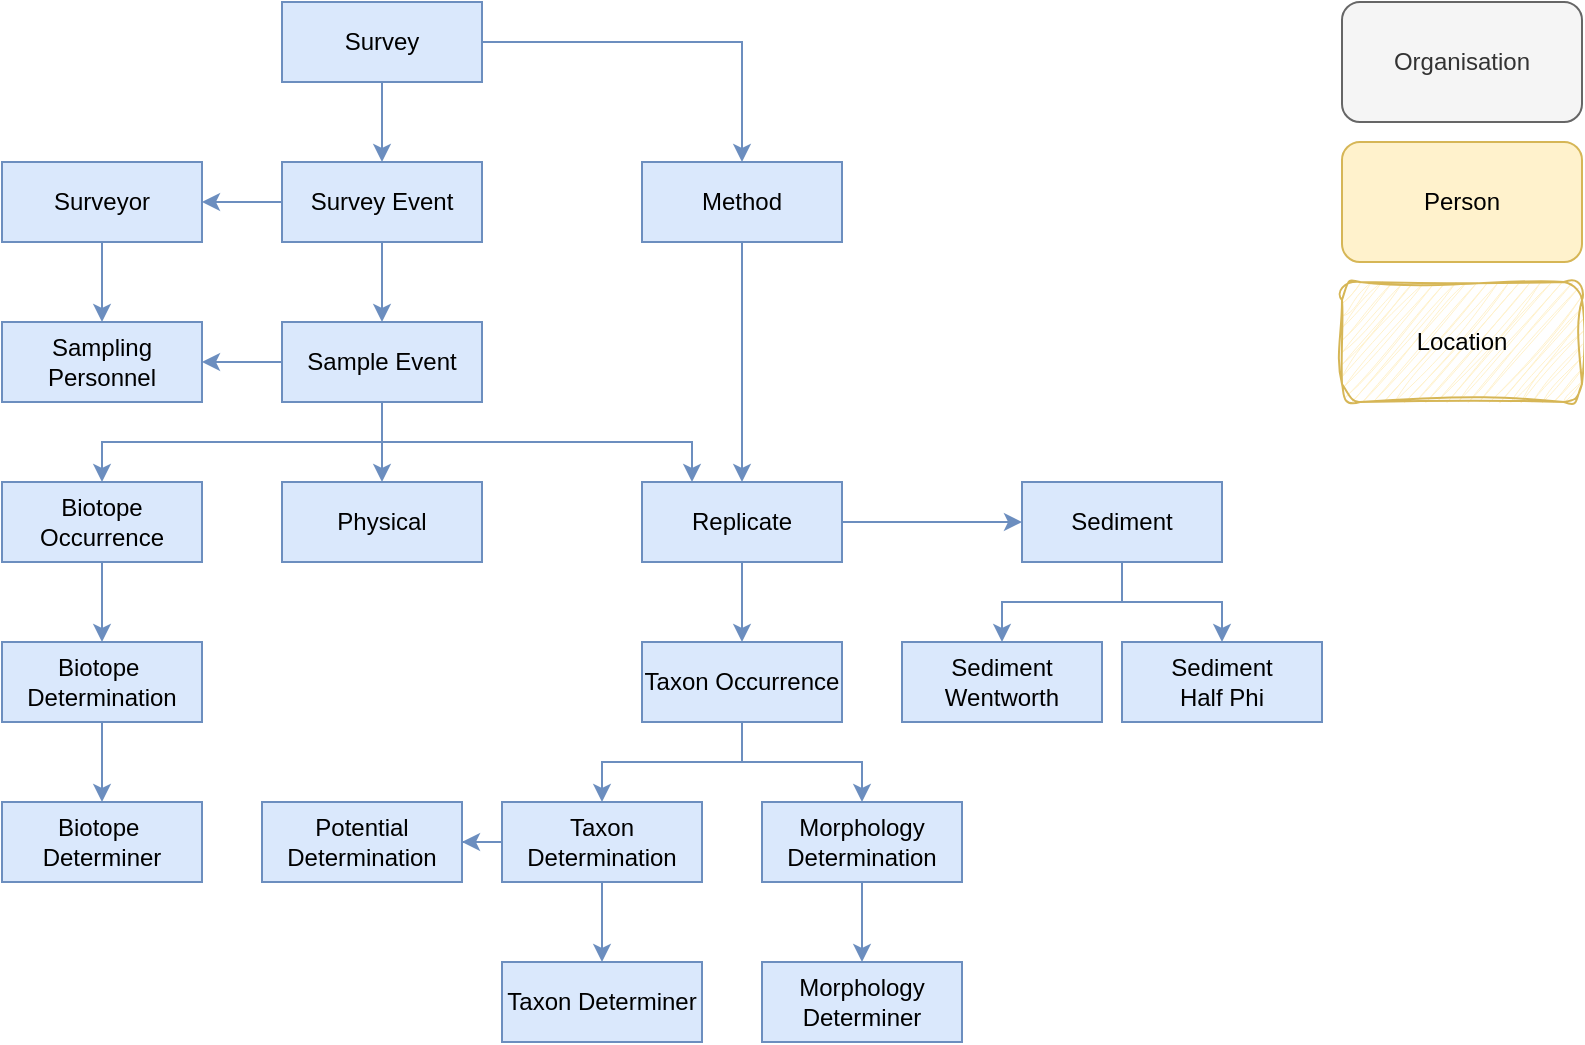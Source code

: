 <mxfile scale="1" border="0" version="26.2.3">
  <diagram id="R2lEEEUBdFMjLlhIrx00" name="Page-1">
    <mxGraphModel dx="2068" dy="1103" grid="1" gridSize="10" guides="1" tooltips="1" connect="1" arrows="1" fold="1" page="1" pageScale="1" pageWidth="850" pageHeight="800" math="0" shadow="0" extFonts="Permanent Marker^https://fonts.googleapis.com/css?family=Permanent+Marker">
      <root>
        <mxCell id="0" />
        <mxCell id="1" parent="0" />
        <UserObject label="Survey" tags="SurveyEvent Surveyor SamplingPersonnel Method SampleEvent Physical BiotopeDetermination BiotopeDeterminer Replicate Sediment SedimentWentworth SedimentHalfPhi TaxonOccurrence MorphologyDetermination MorphologyDeterminer TaxonDetermination TaxonDeterminer PotentialDetermination BiotopeOccurrence" link="data:action/json,{   &quot;title&quot;: &quot;Show SurveyEvent&quot;,   &quot;actions&quot;: [     {       &quot;tags&quot;: {         &quot;hidden&quot;: []       }     }   ] }" id="y6IDrpHAA0HTD7ALYUDz-1">
          <mxCell style="whiteSpace=wrap;html=1;align=center;fillColor=#dae8fc;strokeColor=#6c8ebf;" parent="1" vertex="1">
            <mxGeometry x="160" y="30" width="100" height="40" as="geometry" />
          </mxCell>
        </UserObject>
        <UserObject label="" tags="Method MorphologyDetermination MorphologyDeterminer Replicate PotentialDetermination Sediment SedimentWentworth SedimentHalfPhi TaxonDetermination TaxonDeterminer TaxonOccurrence" id="y6IDrpHAA0HTD7ALYUDz-22">
          <mxCell style="edgeStyle=orthogonalEdgeStyle;rounded=0;orthogonalLoop=1;jettySize=auto;html=1;fillColor=#dae8fc;strokeColor=#6c8ebf;exitX=1;exitY=0.5;exitDx=0;exitDy=0;" parent="1" source="y6IDrpHAA0HTD7ALYUDz-1" target="y6IDrpHAA0HTD7ALYUDz-11" edge="1">
            <mxGeometry relative="1" as="geometry" />
          </mxCell>
        </UserObject>
        <UserObject label="" tags="Surveyor SamplingPersonnel" id="y6IDrpHAA0HTD7ALYUDz-24">
          <mxCell style="edgeStyle=orthogonalEdgeStyle;rounded=0;orthogonalLoop=1;jettySize=auto;html=1;exitX=0;exitY=0.5;exitDx=0;exitDy=0;fillColor=#dae8fc;strokeColor=#6c8ebf;" parent="1" source="y6IDrpHAA0HTD7ALYUDz-2" target="y6IDrpHAA0HTD7ALYUDz-12" edge="1">
            <mxGeometry relative="1" as="geometry" />
          </mxCell>
        </UserObject>
        <UserObject label="" tags="SampleEvent Replicate Sediment SedimentHalfPhi SedimentWentworth SamplingPersonnel TaxonDetermination TaxonDeterminer TaxonOccurrence PotentialDetermination Physical MorphologyDeterminer MorphologyDetermination BiotopeDeterminer BiotopeDetermination BiotopeOccurrence" id="y6IDrpHAA0HTD7ALYUDz-27">
          <mxCell style="edgeStyle=orthogonalEdgeStyle;rounded=0;orthogonalLoop=1;jettySize=auto;html=1;exitX=0.5;exitY=1;exitDx=0;exitDy=0;entryX=0.5;entryY=0;entryDx=0;entryDy=0;fillColor=#dae8fc;strokeColor=#6c8ebf;" parent="1" source="y6IDrpHAA0HTD7ALYUDz-2" edge="1">
            <mxGeometry relative="1" as="geometry">
              <mxPoint x="210" y="190" as="targetPoint" />
            </mxGeometry>
          </mxCell>
        </UserObject>
        <UserObject label="" tags="SamplingPersonnel" id="y6IDrpHAA0HTD7ALYUDz-26">
          <mxCell style="edgeStyle=orthogonalEdgeStyle;rounded=0;orthogonalLoop=1;jettySize=auto;html=1;exitX=0;exitY=0.5;exitDx=0;exitDy=0;fillColor=#dae8fc;strokeColor=#6c8ebf;" parent="1" source="y6IDrpHAA0HTD7ALYUDz-3" target="y6IDrpHAA0HTD7ALYUDz-13" edge="1">
            <mxGeometry relative="1" as="geometry" />
          </mxCell>
        </UserObject>
        <UserObject label="" tags="Physical" id="y6IDrpHAA0HTD7ALYUDz-28">
          <mxCell style="edgeStyle=orthogonalEdgeStyle;rounded=0;orthogonalLoop=1;jettySize=auto;html=1;exitX=0.5;exitY=1;exitDx=0;exitDy=0;entryX=0.5;entryY=0;entryDx=0;entryDy=0;fillColor=#dae8fc;strokeColor=#6c8ebf;" parent="1" source="y6IDrpHAA0HTD7ALYUDz-3" target="y6IDrpHAA0HTD7ALYUDz-14" edge="1">
            <mxGeometry relative="1" as="geometry" />
          </mxCell>
        </UserObject>
        <UserObject label="" tags="BiotopeDeterminer BiotopeDetermination BiotopeOccurrence" id="y6IDrpHAA0HTD7ALYUDz-29">
          <mxCell style="edgeStyle=orthogonalEdgeStyle;rounded=0;orthogonalLoop=1;jettySize=auto;html=1;exitX=0.5;exitY=1;exitDx=0;exitDy=0;fillColor=#dae8fc;strokeColor=#6c8ebf;" parent="1" source="y6IDrpHAA0HTD7ALYUDz-3" target="y6IDrpHAA0HTD7ALYUDz-15" edge="1">
            <mxGeometry relative="1" as="geometry" />
          </mxCell>
        </UserObject>
        <UserObject label="" tags="MorphologyDetermination MorphologyDeterminer PotentialDetermination Replicate Sediment SedimentHalfPhi SedimentWentworth TaxonDetermination TaxonDeterminer TaxonOccurrence" id="y6IDrpHAA0HTD7ALYUDz-30">
          <mxCell style="edgeStyle=orthogonalEdgeStyle;rounded=0;orthogonalLoop=1;jettySize=auto;html=1;exitX=0.5;exitY=1;exitDx=0;exitDy=0;fillColor=#dae8fc;strokeColor=#6c8ebf;entryX=0.25;entryY=0;entryDx=0;entryDy=0;" parent="1" source="y6IDrpHAA0HTD7ALYUDz-3" target="y6IDrpHAA0HTD7ALYUDz-4" edge="1">
            <mxGeometry relative="1" as="geometry" />
          </mxCell>
        </UserObject>
        <UserObject label="Sample Event" tags="BiotopeDetermination BiotopeDeterminer Physical Replicate TaxonDetermination TaxonDeterminer TaxonOccurrence MorphologyDetermination MorphologyDeterminer PotentialDetermination SamplingPersonnel Sediment SedimentHalfPhi SedimentWentworth SampleEvent BiotopeOccurrence" link="data:action/json,{   &quot;title&quot;: &quot;Show SampleEvent&quot;,   &quot;actions&quot;: [     {       &quot;tags&quot;: {         &quot;visible&quot;: [           &quot;SampleEvent&quot;,           &quot;Button&quot;         ]       }     }   ] }" id="y6IDrpHAA0HTD7ALYUDz-3">
          <mxCell style="whiteSpace=wrap;html=1;align=center;fillColor=#dae8fc;strokeColor=#6c8ebf;" parent="1" vertex="1">
            <mxGeometry x="160" y="190" width="100" height="40" as="geometry" />
          </mxCell>
        </UserObject>
        <UserObject label="" tags="Sediment SedimentHalfPhi SedimentWentworth" id="y6IDrpHAA0HTD7ALYUDz-31">
          <mxCell style="edgeStyle=orthogonalEdgeStyle;rounded=0;orthogonalLoop=1;jettySize=auto;html=1;exitX=1;exitY=0.5;exitDx=0;exitDy=0;fillColor=#dae8fc;strokeColor=#6c8ebf;" parent="1" source="y6IDrpHAA0HTD7ALYUDz-4" target="y6IDrpHAA0HTD7ALYUDz-18" edge="1">
            <mxGeometry relative="1" as="geometry" />
          </mxCell>
        </UserObject>
        <UserObject label="" tags="TaxonOccurrence TaxonDeterminer TaxonDetermination MorphologyDetermination MorphologyDeterminer PotentialDetermination" id="y6IDrpHAA0HTD7ALYUDz-32">
          <mxCell style="edgeStyle=orthogonalEdgeStyle;rounded=0;orthogonalLoop=1;jettySize=auto;html=1;exitX=0.5;exitY=1;exitDx=0;exitDy=0;fillColor=#dae8fc;strokeColor=#6c8ebf;" parent="1" source="y6IDrpHAA0HTD7ALYUDz-4" edge="1">
            <mxGeometry relative="1" as="geometry">
              <mxPoint x="390" y="350" as="targetPoint" />
            </mxGeometry>
          </mxCell>
        </UserObject>
        <UserObject label="Replicate" tags="Replicate Sediment SedimentHalfPhi SedimentWentworth TaxonDetermination TaxonDeterminer TaxonOccurrence PotentialDetermination MorphologyDetermination MorphologyDeterminer" link="data:action/json,{   &quot;title&quot;: &quot;Show Replicate&quot;,   &quot;actions&quot;: [     {       &quot;tags&quot;: {         &quot;visible&quot;: [           &quot;Replicate&quot;,           &quot;Button&quot;         ]       }     }   ] }" id="y6IDrpHAA0HTD7ALYUDz-4">
          <mxCell style="whiteSpace=wrap;html=1;align=center;fillColor=#dae8fc;strokeColor=#6c8ebf;" parent="1" vertex="1">
            <mxGeometry x="340" y="270" width="100" height="40" as="geometry" />
          </mxCell>
        </UserObject>
        <UserObject label="" tags="TaxonDetermination TaxonDeterminer PotentialDetermination" id="y6IDrpHAA0HTD7ALYUDz-35">
          <mxCell style="edgeStyle=orthogonalEdgeStyle;rounded=0;orthogonalLoop=1;jettySize=auto;html=1;exitX=0.5;exitY=1;exitDx=0;exitDy=0;fillColor=#dae8fc;strokeColor=#6c8ebf;" parent="1" source="y6IDrpHAA0HTD7ALYUDz-5" target="y6IDrpHAA0HTD7ALYUDz-6" edge="1">
            <mxGeometry relative="1" as="geometry" />
          </mxCell>
        </UserObject>
        <UserObject label="" tags="MorphologyDetermination MorphologyDeterminer" id="y6IDrpHAA0HTD7ALYUDz-36">
          <mxCell style="edgeStyle=orthogonalEdgeStyle;rounded=0;orthogonalLoop=1;jettySize=auto;html=1;exitX=0.5;exitY=1;exitDx=0;exitDy=0;fillColor=#dae8fc;strokeColor=#6c8ebf;" parent="1" source="y6IDrpHAA0HTD7ALYUDz-5" target="y6IDrpHAA0HTD7ALYUDz-7" edge="1">
            <mxGeometry relative="1" as="geometry" />
          </mxCell>
        </UserObject>
        <UserObject label="Taxon Occurrence" tags="MorphologyDetermination MorphologyDeterminer PotentialDetermination TaxonDetermination TaxonDeterminer TaxonOccurrence" link="data:action/json,{   &quot;title&quot;: &quot;Show TaxonOccurrence&quot;,   &quot;actions&quot;: [     {       &quot;tags&quot;: {         &quot;visible&quot;: [           &quot;TaxonOccurrence&quot;,           &quot;Button&quot;         ]       }     }   ] }" id="y6IDrpHAA0HTD7ALYUDz-5">
          <mxCell style="whiteSpace=wrap;html=1;align=center;fillColor=#dae8fc;strokeColor=#6c8ebf;" parent="1" vertex="1">
            <mxGeometry x="340" y="350" width="100" height="40" as="geometry" />
          </mxCell>
        </UserObject>
        <UserObject label="" tags="TaxonDeterminer" id="y6IDrpHAA0HTD7ALYUDz-37">
          <mxCell style="edgeStyle=orthogonalEdgeStyle;rounded=0;orthogonalLoop=1;jettySize=auto;html=1;fillColor=#dae8fc;strokeColor=#6c8ebf;" parent="1" source="y6IDrpHAA0HTD7ALYUDz-6" target="y6IDrpHAA0HTD7ALYUDz-9" edge="1">
            <mxGeometry relative="1" as="geometry" />
          </mxCell>
        </UserObject>
        <UserObject label="" tags="PotentialDetermination" id="y6IDrpHAA0HTD7ALYUDz-39">
          <mxCell style="edgeStyle=orthogonalEdgeStyle;rounded=0;orthogonalLoop=1;jettySize=auto;html=1;exitX=0;exitY=0.5;exitDx=0;exitDy=0;fillColor=#dae8fc;strokeColor=#6c8ebf;" parent="1" source="y6IDrpHAA0HTD7ALYUDz-6" target="y6IDrpHAA0HTD7ALYUDz-10" edge="1">
            <mxGeometry relative="1" as="geometry" />
          </mxCell>
        </UserObject>
        <UserObject label="Taxon Determination" tags="TaxonDetermination TaxonDeterminer PotentialDetermination" link="data:action/json,{   &quot;title&quot;: &quot;Show TaxonDetermination&quot;,   &quot;actions&quot;: [     {       &quot;tags&quot;: {         &quot;visible&quot;: [           &quot;TaxonDetermination&quot;,           &quot;Button&quot;         ]       }     }   ] }" id="y6IDrpHAA0HTD7ALYUDz-6">
          <mxCell style="whiteSpace=wrap;html=1;align=center;fillColor=#dae8fc;strokeColor=#6c8ebf;" parent="1" vertex="1">
            <mxGeometry x="270" y="430" width="100" height="40" as="geometry" />
          </mxCell>
        </UserObject>
        <UserObject label="" tags="MorphologyDeterminer" id="y6IDrpHAA0HTD7ALYUDz-38">
          <mxCell style="edgeStyle=orthogonalEdgeStyle;rounded=0;orthogonalLoop=1;jettySize=auto;html=1;fillColor=#dae8fc;strokeColor=#6c8ebf;" parent="1" source="y6IDrpHAA0HTD7ALYUDz-7" target="y6IDrpHAA0HTD7ALYUDz-8" edge="1">
            <mxGeometry relative="1" as="geometry" />
          </mxCell>
        </UserObject>
        <UserObject label="Morphology Determination" tags="MorphologyDetermination MorphologyDeterminer" link="data:action/json,{   &quot;title&quot;: &quot;Show MorphologyDetermination&quot;,   &quot;actions&quot;: [     {       &quot;tags&quot;: {         &quot;visible&quot;: [           &quot;MorphologyDetermination&quot;,           &quot;Button&quot;         ]       }     }   ] }" id="y6IDrpHAA0HTD7ALYUDz-7">
          <mxCell style="whiteSpace=wrap;html=1;align=center;fillColor=#dae8fc;strokeColor=#6c8ebf;" parent="1" vertex="1">
            <mxGeometry x="400" y="430" width="100" height="40" as="geometry" />
          </mxCell>
        </UserObject>
        <UserObject label="Morphology Determiner" tags="MorphologyDeterminer" link="data:action/json,{   &quot;title&quot;: &quot;Show MorphologyDeterminer&quot;,   &quot;actions&quot;: [     {       &quot;tags&quot;: {         &quot;visible&quot;: [           &quot;MorphologyDeterminer&quot;,           &quot;Button&quot;         ]       }     }   ] }" id="y6IDrpHAA0HTD7ALYUDz-8">
          <mxCell style="whiteSpace=wrap;html=1;align=center;fillColor=#dae8fc;strokeColor=#6c8ebf;" parent="1" vertex="1">
            <mxGeometry x="400" y="510" width="100" height="40" as="geometry" />
          </mxCell>
        </UserObject>
        <UserObject label="Taxon Determiner" tags="TaxonDeterminer" link="data:action/json,{   &quot;title&quot;: &quot;Show TaxonDeterminer&quot;,   &quot;actions&quot;: [     {       &quot;tags&quot;: {         &quot;visible&quot;: [           &quot;TaxonDeterminer&quot;,           &quot;Button&quot;         ]       }     }   ] }" id="y6IDrpHAA0HTD7ALYUDz-9">
          <mxCell style="whiteSpace=wrap;html=1;align=center;fillColor=#dae8fc;strokeColor=#6c8ebf;" parent="1" vertex="1">
            <mxGeometry x="270" y="510" width="100" height="40" as="geometry" />
          </mxCell>
        </UserObject>
        <UserObject label="Potential Determination" tags="PotentialDetermination" link="data:action/json,{   &quot;title&quot;: &quot;Show PotentialDetermination&quot;,   &quot;actions&quot;: [     {       &quot;tags&quot;: {         &quot;visible&quot;: [           &quot;PotentialDetermination&quot;,           &quot;Button&quot;         ]       }     }   ] }" id="y6IDrpHAA0HTD7ALYUDz-10">
          <mxCell style="whiteSpace=wrap;html=1;align=center;fillColor=#dae8fc;strokeColor=#6c8ebf;" parent="1" vertex="1">
            <mxGeometry x="150" y="430" width="100" height="40" as="geometry" />
          </mxCell>
        </UserObject>
        <UserObject label="" tags="Replicate TaxonOccurrence TaxonDeterminer TaxonDetermination SedimentWentworth SedimentHalfPhi Sediment PotentialDetermination MorphologyDetermination MorphologyDeterminer" id="y6IDrpHAA0HTD7ALYUDz-23">
          <mxCell style="edgeStyle=orthogonalEdgeStyle;rounded=0;orthogonalLoop=1;jettySize=auto;html=1;exitX=0.5;exitY=1;exitDx=0;exitDy=0;fillColor=#dae8fc;strokeColor=#6c8ebf;" parent="1" source="y6IDrpHAA0HTD7ALYUDz-11" target="y6IDrpHAA0HTD7ALYUDz-4" edge="1">
            <mxGeometry relative="1" as="geometry" />
          </mxCell>
        </UserObject>
        <UserObject label="Method" tags="Method MorphologyDetermination MorphologyDeterminer PotentialDetermination Replicate Sediment SedimentHalfPhi SedimentWentworth TaxonDetermination TaxonDeterminer TaxonOccurrence" link="data:action/json,{   &quot;title&quot;: &quot;Show Method&quot;,   &quot;actions&quot;: [     {       &quot;tags&quot;: {         &quot;visible&quot;: [           &quot;Method&quot;,           &quot;Button&quot;         ]       }     }   ] }" id="y6IDrpHAA0HTD7ALYUDz-11">
          <mxCell style="whiteSpace=wrap;html=1;align=center;fillColor=#dae8fc;strokeColor=#6c8ebf;" parent="1" vertex="1">
            <mxGeometry x="340" y="110" width="100" height="40" as="geometry" />
          </mxCell>
        </UserObject>
        <UserObject label="" tags="SamplingPersonnel" id="y6IDrpHAA0HTD7ALYUDz-25">
          <mxCell style="edgeStyle=orthogonalEdgeStyle;rounded=0;orthogonalLoop=1;jettySize=auto;html=1;exitX=0.5;exitY=1;exitDx=0;exitDy=0;fillColor=#dae8fc;strokeColor=#6c8ebf;" parent="1" source="y6IDrpHAA0HTD7ALYUDz-12" edge="1">
            <mxGeometry relative="1" as="geometry">
              <mxPoint x="70" y="190" as="targetPoint" />
            </mxGeometry>
          </mxCell>
        </UserObject>
        <UserObject label="Surveyor" tags="SamplingPersonnel Surveyor" link="data:action/json,{   &quot;title&quot;: &quot;Show Surveyor&quot;,   &quot;actions&quot;: [     {       &quot;tags&quot;: {         &quot;visible&quot;: [           &quot;Surveyor&quot;,           &quot;Button&quot;         ]       }     }   ] }" id="y6IDrpHAA0HTD7ALYUDz-12">
          <mxCell style="whiteSpace=wrap;html=1;align=center;fillColor=#dae8fc;strokeColor=#6c8ebf;" parent="1" vertex="1">
            <mxGeometry x="20" y="110" width="100" height="40" as="geometry" />
          </mxCell>
        </UserObject>
        <UserObject label="Sampling Personnel" tags="SamplingPersonnel" link="data:action/json,{   &quot;title&quot;: &quot;Show SamplingPersonnel&quot;,   &quot;actions&quot;: [     {       &quot;tags&quot;: {         &quot;visible&quot;: [           &quot;SamplingPersonnel&quot;,           &quot;Button&quot;         ]       }     }   ] }" id="y6IDrpHAA0HTD7ALYUDz-13">
          <mxCell style="whiteSpace=wrap;html=1;align=center;fillColor=#dae8fc;strokeColor=#6c8ebf;" parent="1" vertex="1">
            <mxGeometry x="20" y="190" width="100" height="40" as="geometry" />
          </mxCell>
        </UserObject>
        <UserObject label="Physical" tags="Physical" link="data:action/json,{   &quot;title&quot;: &quot;Show Physical&quot;,   &quot;actions&quot;: [     {       &quot;tags&quot;: {         &quot;visible&quot;: [           &quot;Physical&quot;,           &quot;Button&quot;         ]       }     }   ] }" id="y6IDrpHAA0HTD7ALYUDz-14">
          <mxCell style="whiteSpace=wrap;html=1;align=center;fillColor=#dae8fc;strokeColor=#6c8ebf;" parent="1" vertex="1">
            <mxGeometry x="160" y="270" width="100" height="40" as="geometry" />
          </mxCell>
        </UserObject>
        <UserObject label="" tags="BiotopeDetermination BiotopeDeterminer" id="y6IDrpHAA0HTD7ALYUDz-40">
          <mxCell style="edgeStyle=orthogonalEdgeStyle;rounded=0;orthogonalLoop=1;jettySize=auto;html=1;fillColor=#dae8fc;strokeColor=#6c8ebf;" parent="1" source="y6IDrpHAA0HTD7ALYUDz-15" edge="1">
            <mxGeometry relative="1" as="geometry">
              <mxPoint x="70" y="350" as="targetPoint" />
            </mxGeometry>
          </mxCell>
        </UserObject>
        <UserObject label="Biotope Occurrence" tags="BiotopeDetermination BiotopeDeterminer BiotopeOccurrence" link="data:action/json,{   &quot;title&quot;: &quot;Show BiotopeOccurrence&quot;,   &quot;actions&quot;: [     {       &quot;tags&quot;: {         &quot;visible&quot;: [           &quot;BiotopeOccurrence&quot;,           &quot;Button&quot;         ]       }     }   ] }" id="y6IDrpHAA0HTD7ALYUDz-15">
          <mxCell style="whiteSpace=wrap;html=1;align=center;fillColor=#dae8fc;strokeColor=#6c8ebf;" parent="1" vertex="1">
            <mxGeometry x="20" y="270" width="100" height="40" as="geometry" />
          </mxCell>
        </UserObject>
        <UserObject label="" tags="BiotopeDeterminer" id="y6IDrpHAA0HTD7ALYUDz-41">
          <mxCell style="edgeStyle=orthogonalEdgeStyle;rounded=0;orthogonalLoop=1;jettySize=auto;html=1;fillColor=#dae8fc;strokeColor=#6c8ebf;" parent="1" source="y6IDrpHAA0HTD7ALYUDz-16" target="y6IDrpHAA0HTD7ALYUDz-17" edge="1">
            <mxGeometry relative="1" as="geometry" />
          </mxCell>
        </UserObject>
        <UserObject label="Biotope&amp;nbsp;&lt;div&gt;Determination&lt;/div&gt;" tags="BiotopeDeterminer BiotopeDetermination" link="data:action/json,{   &quot;title&quot;: &quot;Show BiotopeDetermination&quot;,   &quot;actions&quot;: [     {       &quot;tags&quot;: {         &quot;visible&quot;: [           &quot;BiotopeDetermination&quot;,           &quot;Button&quot;         ]       }     }   ] }" id="y6IDrpHAA0HTD7ALYUDz-16">
          <mxCell style="whiteSpace=wrap;html=1;align=center;fillColor=#dae8fc;strokeColor=#6c8ebf;" parent="1" vertex="1">
            <mxGeometry x="20" y="350" width="100" height="40" as="geometry" />
          </mxCell>
        </UserObject>
        <UserObject label="Biotope&amp;nbsp;&lt;div&gt;Determiner&lt;/div&gt;" tags="BiotopeDeterminer" link="data:action/json,{   &quot;title&quot;: &quot;Show BiotopeDeterminer&quot;,   &quot;actions&quot;: [     {       &quot;tags&quot;: {         &quot;visible&quot;: [           &quot;BiotopeDeterminer&quot;,           &quot;Button&quot;         ]       }     }   ] }" id="y6IDrpHAA0HTD7ALYUDz-17">
          <mxCell style="whiteSpace=wrap;html=1;align=center;fillColor=#dae8fc;strokeColor=#6c8ebf;" parent="1" vertex="1">
            <mxGeometry x="20" y="430" width="100" height="40" as="geometry" />
          </mxCell>
        </UserObject>
        <UserObject label="" tags="SedimentWentworth" id="y6IDrpHAA0HTD7ALYUDz-42">
          <mxCell style="edgeStyle=orthogonalEdgeStyle;rounded=0;orthogonalLoop=1;jettySize=auto;html=1;exitX=0.5;exitY=1;exitDx=0;exitDy=0;entryX=0.5;entryY=0;entryDx=0;entryDy=0;fillColor=#dae8fc;strokeColor=#6c8ebf;" parent="1" source="y6IDrpHAA0HTD7ALYUDz-18" target="y6IDrpHAA0HTD7ALYUDz-19" edge="1">
            <mxGeometry relative="1" as="geometry" />
          </mxCell>
        </UserObject>
        <UserObject label="" tags="SedimentHalfPhi" id="y6IDrpHAA0HTD7ALYUDz-43">
          <mxCell style="edgeStyle=orthogonalEdgeStyle;rounded=0;orthogonalLoop=1;jettySize=auto;html=1;exitX=0.5;exitY=1;exitDx=0;exitDy=0;entryX=0.5;entryY=0;entryDx=0;entryDy=0;fillColor=#dae8fc;strokeColor=#6c8ebf;" parent="1" source="y6IDrpHAA0HTD7ALYUDz-18" target="y6IDrpHAA0HTD7ALYUDz-20" edge="1">
            <mxGeometry relative="1" as="geometry" />
          </mxCell>
        </UserObject>
        <UserObject label="Sediment" tags="Sediment SedimentHalfPhi SedimentWentworth" link="data:action/json,{   &quot;title&quot;: &quot;Show Sediment&quot;,   &quot;actions&quot;: [     {       &quot;tags&quot;: {         &quot;visible&quot;: [           &quot;Sediment&quot;,           &quot;Button&quot;         ]       }     }   ] }" id="y6IDrpHAA0HTD7ALYUDz-18">
          <mxCell style="whiteSpace=wrap;html=1;align=center;fillColor=#dae8fc;strokeColor=#6c8ebf;" parent="1" vertex="1">
            <mxGeometry x="530" y="270" width="100" height="40" as="geometry" />
          </mxCell>
        </UserObject>
        <UserObject label="Sediment Wentworth" tags="SedimentWentworth" link="data:action/json,{   &quot;title&quot;: &quot;Show SedimentWentworth&quot;,   &quot;actions&quot;: [     {       &quot;tags&quot;: {         &quot;visible&quot;: [           &quot;SedimentWentworth&quot;,           &quot;Button&quot;         ]       }     }   ] }" id="y6IDrpHAA0HTD7ALYUDz-19">
          <mxCell style="whiteSpace=wrap;html=1;align=center;fillColor=#dae8fc;strokeColor=#6c8ebf;" parent="1" vertex="1">
            <mxGeometry x="470" y="350" width="100" height="40" as="geometry" />
          </mxCell>
        </UserObject>
        <UserObject label="Sediment&lt;div&gt;Half Phi&lt;/div&gt;" tags="SedimentHalfPhi" link="data:action/json,{   &quot;title&quot;: &quot;Show SedimentHalfPhi&quot;,   &quot;actions&quot;: [     {       &quot;tags&quot;: {         &quot;visible&quot;: [           &quot;SedimentHalfPhi&quot;,           &quot;Button&quot;         ]       }     }   ] }" id="y6IDrpHAA0HTD7ALYUDz-20">
          <mxCell style="whiteSpace=wrap;html=1;align=center;fillColor=#dae8fc;strokeColor=#6c8ebf;" parent="1" vertex="1">
            <mxGeometry x="580" y="350" width="100" height="40" as="geometry" />
          </mxCell>
        </UserObject>
        <UserObject label="" tags="SurveyEvent BiotopeDetermination BiotopeDeterminer MorphologyDetermination MorphologyDeterminer PotentialDetermination Physical Replicate SampleEvent SamplingPersonnel SedimentHalfPhi Sediment SedimentWentworth TaxonDetermination Surveyor TaxonDeterminer TaxonOccurrence BiotopeOccurrence" link="data:action/json,{   &quot;title&quot;: &quot;Show SurveyEvent&quot;,   &quot;actions&quot;: [     {       &quot;hide&quot;: {         &quot;cells&quot;: [           &quot;*&quot;         ]       }     },     {       &quot;show&quot;: {         &quot;tags&quot;: [           &quot;SurveyEvent&quot;         ]       }     }   ] }" id="244xRMr5pDHqSf5sY2yH-2">
          <mxCell style="group" parent="1" vertex="1" connectable="0">
            <mxGeometry x="160" y="110" width="100" height="40" as="geometry" />
          </mxCell>
        </UserObject>
        <UserObject label="Survey Event" tags="BiotopeDetermination BiotopeDeterminer Method MorphologyDetermination MorphologyDeterminer Physical PotentialDetermination Replicate SampleEvent SamplingPersonnel Sediment SedimentHalfPhi SedimentWentworth Surveyor TaxonDetermination TaxonOccurrence TaxonDeterminer SurveyEvent BiotopeOccurrence" link="data:action/json,{   &quot;title&quot;: &quot;Show SurveyEvent&quot;,   &quot;actions&quot;: [     {       &quot;tags&quot;: {         &quot;visible&quot;: [           &quot;SurveyEvent&quot;,           &quot;Button&quot;         ]       }     }   ] }" id="y6IDrpHAA0HTD7ALYUDz-2">
          <mxCell style="whiteSpace=wrap;html=1;align=center;fillColor=#dae8fc;strokeColor=#6c8ebf;" parent="244xRMr5pDHqSf5sY2yH-2" vertex="1">
            <mxGeometry width="100" height="40" as="geometry" />
          </mxCell>
        </UserObject>
        <UserObject label="" tags="SurveyEvent BiotopeDetermination BiotopeDeterminer Method MorphologyDetermination MorphologyDeterminer Physical PotentialDetermination Replicate SampleEvent SamplingPersonnel Sediment SedimentHalfPhi SedimentWentworth Surveyor TaxonDetermination TaxonDeterminer TaxonOccurrence BiotopeOccurrence" id="y6IDrpHAA0HTD7ALYUDz-21">
          <mxCell style="edgeStyle=orthogonalEdgeStyle;rounded=0;orthogonalLoop=1;jettySize=auto;html=1;fillColor=#dae8fc;strokeColor=#6c8ebf;" parent="1" source="y6IDrpHAA0HTD7ALYUDz-1" target="y6IDrpHAA0HTD7ALYUDz-2" edge="1">
            <mxGeometry relative="1" as="geometry" />
          </mxCell>
        </UserObject>
        <UserObject label="Person" tags="MorphologyDeterminer BiotopeDeterminer SamplingPersonnel TaxonDeterminer Surveyor" id="244xRMr5pDHqSf5sY2yH-6">
          <mxCell style="rounded=1;whiteSpace=wrap;html=1;fillColor=#fff2cc;strokeColor=#d6b656;" parent="1" vertex="1">
            <mxGeometry x="690" y="100" width="120" height="60" as="geometry" />
          </mxCell>
        </UserObject>
        <UserObject label="Organisation" tags="TaxonDeterminer Surveyor SamplingPersonnel MorphologyDeterminer BiotopeDeterminer" id="244xRMr5pDHqSf5sY2yH-7">
          <mxCell style="rounded=1;whiteSpace=wrap;html=1;fillColor=#f5f5f5;fontColor=#333333;strokeColor=#666666;" parent="1" vertex="1">
            <mxGeometry x="690" y="30" width="120" height="60" as="geometry" />
          </mxCell>
        </UserObject>
        <UserObject label="Location" tags="SurveyEvent SampleEvent Physical PotentialDetermination Replicate MorphologyDetermination MorphologyDeterminer Method Button BiotopeOccurrence BiotopeDeterminer BiotopeDetermination Sediment SedimentHalfPhi SedimentWentworth TaxonDetermination TaxonDeterminer TaxonOccurrence" id="244xRMr5pDHqSf5sY2yH-8">
          <mxCell style="rounded=1;whiteSpace=wrap;html=1;fillColor=#fff2cc;strokeColor=#d6b656;sketch=1;curveFitting=1;jiggle=2;" parent="1" vertex="1">
            <mxGeometry x="690" y="170" width="120" height="60" as="geometry" />
          </mxCell>
        </UserObject>
      </root>
    </mxGraphModel>
  </diagram>
</mxfile>
